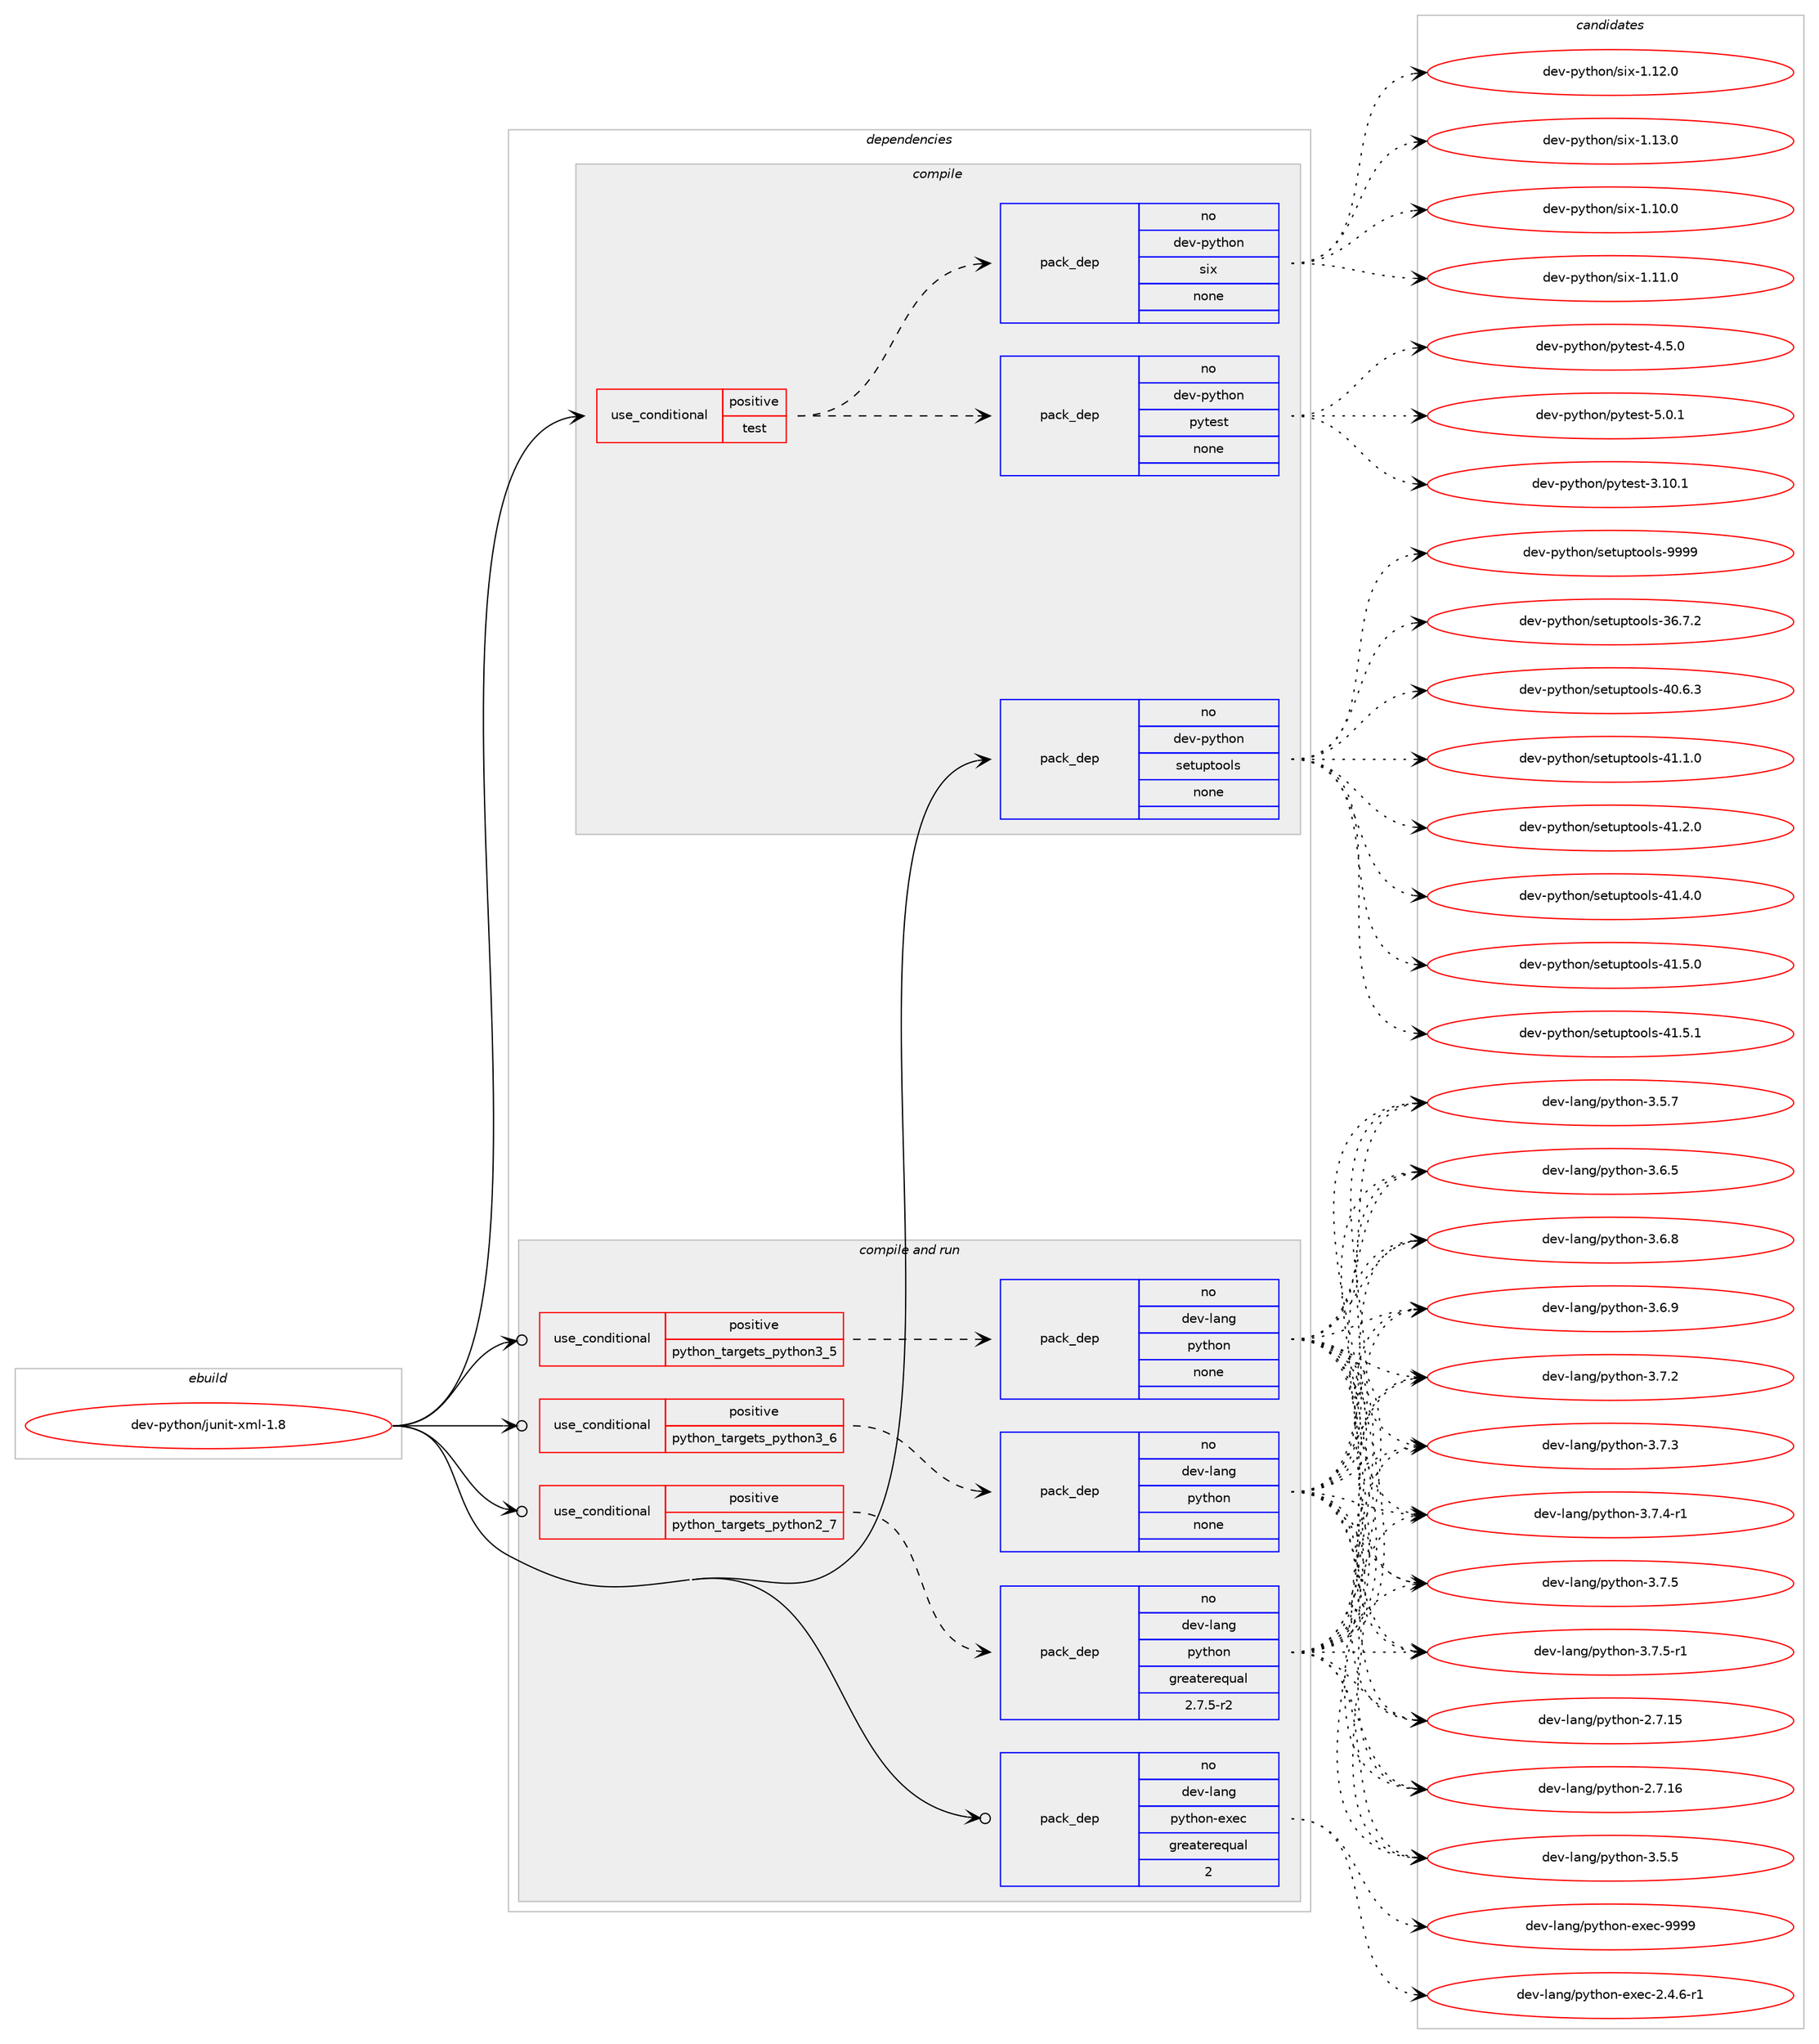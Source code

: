 digraph prolog {

# *************
# Graph options
# *************

newrank=true;
concentrate=true;
compound=true;
graph [rankdir=LR,fontname=Helvetica,fontsize=10,ranksep=1.5];#, ranksep=2.5, nodesep=0.2];
edge  [arrowhead=vee];
node  [fontname=Helvetica,fontsize=10];

# **********
# The ebuild
# **********

subgraph cluster_leftcol {
color=gray;
rank=same;
label=<<i>ebuild</i>>;
id [label="dev-python/junit-xml-1.8", color=red, width=4, href="../dev-python/junit-xml-1.8.svg"];
}

# ****************
# The dependencies
# ****************

subgraph cluster_midcol {
color=gray;
label=<<i>dependencies</i>>;
subgraph cluster_compile {
fillcolor="#eeeeee";
style=filled;
label=<<i>compile</i>>;
subgraph cond141622 {
dependency611763 [label=<<TABLE BORDER="0" CELLBORDER="1" CELLSPACING="0" CELLPADDING="4"><TR><TD ROWSPAN="3" CELLPADDING="10">use_conditional</TD></TR><TR><TD>positive</TD></TR><TR><TD>test</TD></TR></TABLE>>, shape=none, color=red];
subgraph pack458338 {
dependency611764 [label=<<TABLE BORDER="0" CELLBORDER="1" CELLSPACING="0" CELLPADDING="4" WIDTH="220"><TR><TD ROWSPAN="6" CELLPADDING="30">pack_dep</TD></TR><TR><TD WIDTH="110">no</TD></TR><TR><TD>dev-python</TD></TR><TR><TD>pytest</TD></TR><TR><TD>none</TD></TR><TR><TD></TD></TR></TABLE>>, shape=none, color=blue];
}
dependency611763:e -> dependency611764:w [weight=20,style="dashed",arrowhead="vee"];
subgraph pack458339 {
dependency611765 [label=<<TABLE BORDER="0" CELLBORDER="1" CELLSPACING="0" CELLPADDING="4" WIDTH="220"><TR><TD ROWSPAN="6" CELLPADDING="30">pack_dep</TD></TR><TR><TD WIDTH="110">no</TD></TR><TR><TD>dev-python</TD></TR><TR><TD>six</TD></TR><TR><TD>none</TD></TR><TR><TD></TD></TR></TABLE>>, shape=none, color=blue];
}
dependency611763:e -> dependency611765:w [weight=20,style="dashed",arrowhead="vee"];
}
id:e -> dependency611763:w [weight=20,style="solid",arrowhead="vee"];
subgraph pack458340 {
dependency611766 [label=<<TABLE BORDER="0" CELLBORDER="1" CELLSPACING="0" CELLPADDING="4" WIDTH="220"><TR><TD ROWSPAN="6" CELLPADDING="30">pack_dep</TD></TR><TR><TD WIDTH="110">no</TD></TR><TR><TD>dev-python</TD></TR><TR><TD>setuptools</TD></TR><TR><TD>none</TD></TR><TR><TD></TD></TR></TABLE>>, shape=none, color=blue];
}
id:e -> dependency611766:w [weight=20,style="solid",arrowhead="vee"];
}
subgraph cluster_compileandrun {
fillcolor="#eeeeee";
style=filled;
label=<<i>compile and run</i>>;
subgraph cond141623 {
dependency611767 [label=<<TABLE BORDER="0" CELLBORDER="1" CELLSPACING="0" CELLPADDING="4"><TR><TD ROWSPAN="3" CELLPADDING="10">use_conditional</TD></TR><TR><TD>positive</TD></TR><TR><TD>python_targets_python2_7</TD></TR></TABLE>>, shape=none, color=red];
subgraph pack458341 {
dependency611768 [label=<<TABLE BORDER="0" CELLBORDER="1" CELLSPACING="0" CELLPADDING="4" WIDTH="220"><TR><TD ROWSPAN="6" CELLPADDING="30">pack_dep</TD></TR><TR><TD WIDTH="110">no</TD></TR><TR><TD>dev-lang</TD></TR><TR><TD>python</TD></TR><TR><TD>greaterequal</TD></TR><TR><TD>2.7.5-r2</TD></TR></TABLE>>, shape=none, color=blue];
}
dependency611767:e -> dependency611768:w [weight=20,style="dashed",arrowhead="vee"];
}
id:e -> dependency611767:w [weight=20,style="solid",arrowhead="odotvee"];
subgraph cond141624 {
dependency611769 [label=<<TABLE BORDER="0" CELLBORDER="1" CELLSPACING="0" CELLPADDING="4"><TR><TD ROWSPAN="3" CELLPADDING="10">use_conditional</TD></TR><TR><TD>positive</TD></TR><TR><TD>python_targets_python3_5</TD></TR></TABLE>>, shape=none, color=red];
subgraph pack458342 {
dependency611770 [label=<<TABLE BORDER="0" CELLBORDER="1" CELLSPACING="0" CELLPADDING="4" WIDTH="220"><TR><TD ROWSPAN="6" CELLPADDING="30">pack_dep</TD></TR><TR><TD WIDTH="110">no</TD></TR><TR><TD>dev-lang</TD></TR><TR><TD>python</TD></TR><TR><TD>none</TD></TR><TR><TD></TD></TR></TABLE>>, shape=none, color=blue];
}
dependency611769:e -> dependency611770:w [weight=20,style="dashed",arrowhead="vee"];
}
id:e -> dependency611769:w [weight=20,style="solid",arrowhead="odotvee"];
subgraph cond141625 {
dependency611771 [label=<<TABLE BORDER="0" CELLBORDER="1" CELLSPACING="0" CELLPADDING="4"><TR><TD ROWSPAN="3" CELLPADDING="10">use_conditional</TD></TR><TR><TD>positive</TD></TR><TR><TD>python_targets_python3_6</TD></TR></TABLE>>, shape=none, color=red];
subgraph pack458343 {
dependency611772 [label=<<TABLE BORDER="0" CELLBORDER="1" CELLSPACING="0" CELLPADDING="4" WIDTH="220"><TR><TD ROWSPAN="6" CELLPADDING="30">pack_dep</TD></TR><TR><TD WIDTH="110">no</TD></TR><TR><TD>dev-lang</TD></TR><TR><TD>python</TD></TR><TR><TD>none</TD></TR><TR><TD></TD></TR></TABLE>>, shape=none, color=blue];
}
dependency611771:e -> dependency611772:w [weight=20,style="dashed",arrowhead="vee"];
}
id:e -> dependency611771:w [weight=20,style="solid",arrowhead="odotvee"];
subgraph pack458344 {
dependency611773 [label=<<TABLE BORDER="0" CELLBORDER="1" CELLSPACING="0" CELLPADDING="4" WIDTH="220"><TR><TD ROWSPAN="6" CELLPADDING="30">pack_dep</TD></TR><TR><TD WIDTH="110">no</TD></TR><TR><TD>dev-lang</TD></TR><TR><TD>python-exec</TD></TR><TR><TD>greaterequal</TD></TR><TR><TD>2</TD></TR></TABLE>>, shape=none, color=blue];
}
id:e -> dependency611773:w [weight=20,style="solid",arrowhead="odotvee"];
}
subgraph cluster_run {
fillcolor="#eeeeee";
style=filled;
label=<<i>run</i>>;
}
}

# **************
# The candidates
# **************

subgraph cluster_choices {
rank=same;
color=gray;
label=<<i>candidates</i>>;

subgraph choice458338 {
color=black;
nodesep=1;
choice100101118451121211161041111104711212111610111511645514649484649 [label="dev-python/pytest-3.10.1", color=red, width=4,href="../dev-python/pytest-3.10.1.svg"];
choice1001011184511212111610411111047112121116101115116455246534648 [label="dev-python/pytest-4.5.0", color=red, width=4,href="../dev-python/pytest-4.5.0.svg"];
choice1001011184511212111610411111047112121116101115116455346484649 [label="dev-python/pytest-5.0.1", color=red, width=4,href="../dev-python/pytest-5.0.1.svg"];
dependency611764:e -> choice100101118451121211161041111104711212111610111511645514649484649:w [style=dotted,weight="100"];
dependency611764:e -> choice1001011184511212111610411111047112121116101115116455246534648:w [style=dotted,weight="100"];
dependency611764:e -> choice1001011184511212111610411111047112121116101115116455346484649:w [style=dotted,weight="100"];
}
subgraph choice458339 {
color=black;
nodesep=1;
choice100101118451121211161041111104711510512045494649484648 [label="dev-python/six-1.10.0", color=red, width=4,href="../dev-python/six-1.10.0.svg"];
choice100101118451121211161041111104711510512045494649494648 [label="dev-python/six-1.11.0", color=red, width=4,href="../dev-python/six-1.11.0.svg"];
choice100101118451121211161041111104711510512045494649504648 [label="dev-python/six-1.12.0", color=red, width=4,href="../dev-python/six-1.12.0.svg"];
choice100101118451121211161041111104711510512045494649514648 [label="dev-python/six-1.13.0", color=red, width=4,href="../dev-python/six-1.13.0.svg"];
dependency611765:e -> choice100101118451121211161041111104711510512045494649484648:w [style=dotted,weight="100"];
dependency611765:e -> choice100101118451121211161041111104711510512045494649494648:w [style=dotted,weight="100"];
dependency611765:e -> choice100101118451121211161041111104711510512045494649504648:w [style=dotted,weight="100"];
dependency611765:e -> choice100101118451121211161041111104711510512045494649514648:w [style=dotted,weight="100"];
}
subgraph choice458340 {
color=black;
nodesep=1;
choice100101118451121211161041111104711510111611711211611111110811545515446554650 [label="dev-python/setuptools-36.7.2", color=red, width=4,href="../dev-python/setuptools-36.7.2.svg"];
choice100101118451121211161041111104711510111611711211611111110811545524846544651 [label="dev-python/setuptools-40.6.3", color=red, width=4,href="../dev-python/setuptools-40.6.3.svg"];
choice100101118451121211161041111104711510111611711211611111110811545524946494648 [label="dev-python/setuptools-41.1.0", color=red, width=4,href="../dev-python/setuptools-41.1.0.svg"];
choice100101118451121211161041111104711510111611711211611111110811545524946504648 [label="dev-python/setuptools-41.2.0", color=red, width=4,href="../dev-python/setuptools-41.2.0.svg"];
choice100101118451121211161041111104711510111611711211611111110811545524946524648 [label="dev-python/setuptools-41.4.0", color=red, width=4,href="../dev-python/setuptools-41.4.0.svg"];
choice100101118451121211161041111104711510111611711211611111110811545524946534648 [label="dev-python/setuptools-41.5.0", color=red, width=4,href="../dev-python/setuptools-41.5.0.svg"];
choice100101118451121211161041111104711510111611711211611111110811545524946534649 [label="dev-python/setuptools-41.5.1", color=red, width=4,href="../dev-python/setuptools-41.5.1.svg"];
choice10010111845112121116104111110471151011161171121161111111081154557575757 [label="dev-python/setuptools-9999", color=red, width=4,href="../dev-python/setuptools-9999.svg"];
dependency611766:e -> choice100101118451121211161041111104711510111611711211611111110811545515446554650:w [style=dotted,weight="100"];
dependency611766:e -> choice100101118451121211161041111104711510111611711211611111110811545524846544651:w [style=dotted,weight="100"];
dependency611766:e -> choice100101118451121211161041111104711510111611711211611111110811545524946494648:w [style=dotted,weight="100"];
dependency611766:e -> choice100101118451121211161041111104711510111611711211611111110811545524946504648:w [style=dotted,weight="100"];
dependency611766:e -> choice100101118451121211161041111104711510111611711211611111110811545524946524648:w [style=dotted,weight="100"];
dependency611766:e -> choice100101118451121211161041111104711510111611711211611111110811545524946534648:w [style=dotted,weight="100"];
dependency611766:e -> choice100101118451121211161041111104711510111611711211611111110811545524946534649:w [style=dotted,weight="100"];
dependency611766:e -> choice10010111845112121116104111110471151011161171121161111111081154557575757:w [style=dotted,weight="100"];
}
subgraph choice458341 {
color=black;
nodesep=1;
choice10010111845108971101034711212111610411111045504655464953 [label="dev-lang/python-2.7.15", color=red, width=4,href="../dev-lang/python-2.7.15.svg"];
choice10010111845108971101034711212111610411111045504655464954 [label="dev-lang/python-2.7.16", color=red, width=4,href="../dev-lang/python-2.7.16.svg"];
choice100101118451089711010347112121116104111110455146534653 [label="dev-lang/python-3.5.5", color=red, width=4,href="../dev-lang/python-3.5.5.svg"];
choice100101118451089711010347112121116104111110455146534655 [label="dev-lang/python-3.5.7", color=red, width=4,href="../dev-lang/python-3.5.7.svg"];
choice100101118451089711010347112121116104111110455146544653 [label="dev-lang/python-3.6.5", color=red, width=4,href="../dev-lang/python-3.6.5.svg"];
choice100101118451089711010347112121116104111110455146544656 [label="dev-lang/python-3.6.8", color=red, width=4,href="../dev-lang/python-3.6.8.svg"];
choice100101118451089711010347112121116104111110455146544657 [label="dev-lang/python-3.6.9", color=red, width=4,href="../dev-lang/python-3.6.9.svg"];
choice100101118451089711010347112121116104111110455146554650 [label="dev-lang/python-3.7.2", color=red, width=4,href="../dev-lang/python-3.7.2.svg"];
choice100101118451089711010347112121116104111110455146554651 [label="dev-lang/python-3.7.3", color=red, width=4,href="../dev-lang/python-3.7.3.svg"];
choice1001011184510897110103471121211161041111104551465546524511449 [label="dev-lang/python-3.7.4-r1", color=red, width=4,href="../dev-lang/python-3.7.4-r1.svg"];
choice100101118451089711010347112121116104111110455146554653 [label="dev-lang/python-3.7.5", color=red, width=4,href="../dev-lang/python-3.7.5.svg"];
choice1001011184510897110103471121211161041111104551465546534511449 [label="dev-lang/python-3.7.5-r1", color=red, width=4,href="../dev-lang/python-3.7.5-r1.svg"];
dependency611768:e -> choice10010111845108971101034711212111610411111045504655464953:w [style=dotted,weight="100"];
dependency611768:e -> choice10010111845108971101034711212111610411111045504655464954:w [style=dotted,weight="100"];
dependency611768:e -> choice100101118451089711010347112121116104111110455146534653:w [style=dotted,weight="100"];
dependency611768:e -> choice100101118451089711010347112121116104111110455146534655:w [style=dotted,weight="100"];
dependency611768:e -> choice100101118451089711010347112121116104111110455146544653:w [style=dotted,weight="100"];
dependency611768:e -> choice100101118451089711010347112121116104111110455146544656:w [style=dotted,weight="100"];
dependency611768:e -> choice100101118451089711010347112121116104111110455146544657:w [style=dotted,weight="100"];
dependency611768:e -> choice100101118451089711010347112121116104111110455146554650:w [style=dotted,weight="100"];
dependency611768:e -> choice100101118451089711010347112121116104111110455146554651:w [style=dotted,weight="100"];
dependency611768:e -> choice1001011184510897110103471121211161041111104551465546524511449:w [style=dotted,weight="100"];
dependency611768:e -> choice100101118451089711010347112121116104111110455146554653:w [style=dotted,weight="100"];
dependency611768:e -> choice1001011184510897110103471121211161041111104551465546534511449:w [style=dotted,weight="100"];
}
subgraph choice458342 {
color=black;
nodesep=1;
choice10010111845108971101034711212111610411111045504655464953 [label="dev-lang/python-2.7.15", color=red, width=4,href="../dev-lang/python-2.7.15.svg"];
choice10010111845108971101034711212111610411111045504655464954 [label="dev-lang/python-2.7.16", color=red, width=4,href="../dev-lang/python-2.7.16.svg"];
choice100101118451089711010347112121116104111110455146534653 [label="dev-lang/python-3.5.5", color=red, width=4,href="../dev-lang/python-3.5.5.svg"];
choice100101118451089711010347112121116104111110455146534655 [label="dev-lang/python-3.5.7", color=red, width=4,href="../dev-lang/python-3.5.7.svg"];
choice100101118451089711010347112121116104111110455146544653 [label="dev-lang/python-3.6.5", color=red, width=4,href="../dev-lang/python-3.6.5.svg"];
choice100101118451089711010347112121116104111110455146544656 [label="dev-lang/python-3.6.8", color=red, width=4,href="../dev-lang/python-3.6.8.svg"];
choice100101118451089711010347112121116104111110455146544657 [label="dev-lang/python-3.6.9", color=red, width=4,href="../dev-lang/python-3.6.9.svg"];
choice100101118451089711010347112121116104111110455146554650 [label="dev-lang/python-3.7.2", color=red, width=4,href="../dev-lang/python-3.7.2.svg"];
choice100101118451089711010347112121116104111110455146554651 [label="dev-lang/python-3.7.3", color=red, width=4,href="../dev-lang/python-3.7.3.svg"];
choice1001011184510897110103471121211161041111104551465546524511449 [label="dev-lang/python-3.7.4-r1", color=red, width=4,href="../dev-lang/python-3.7.4-r1.svg"];
choice100101118451089711010347112121116104111110455146554653 [label="dev-lang/python-3.7.5", color=red, width=4,href="../dev-lang/python-3.7.5.svg"];
choice1001011184510897110103471121211161041111104551465546534511449 [label="dev-lang/python-3.7.5-r1", color=red, width=4,href="../dev-lang/python-3.7.5-r1.svg"];
dependency611770:e -> choice10010111845108971101034711212111610411111045504655464953:w [style=dotted,weight="100"];
dependency611770:e -> choice10010111845108971101034711212111610411111045504655464954:w [style=dotted,weight="100"];
dependency611770:e -> choice100101118451089711010347112121116104111110455146534653:w [style=dotted,weight="100"];
dependency611770:e -> choice100101118451089711010347112121116104111110455146534655:w [style=dotted,weight="100"];
dependency611770:e -> choice100101118451089711010347112121116104111110455146544653:w [style=dotted,weight="100"];
dependency611770:e -> choice100101118451089711010347112121116104111110455146544656:w [style=dotted,weight="100"];
dependency611770:e -> choice100101118451089711010347112121116104111110455146544657:w [style=dotted,weight="100"];
dependency611770:e -> choice100101118451089711010347112121116104111110455146554650:w [style=dotted,weight="100"];
dependency611770:e -> choice100101118451089711010347112121116104111110455146554651:w [style=dotted,weight="100"];
dependency611770:e -> choice1001011184510897110103471121211161041111104551465546524511449:w [style=dotted,weight="100"];
dependency611770:e -> choice100101118451089711010347112121116104111110455146554653:w [style=dotted,weight="100"];
dependency611770:e -> choice1001011184510897110103471121211161041111104551465546534511449:w [style=dotted,weight="100"];
}
subgraph choice458343 {
color=black;
nodesep=1;
choice10010111845108971101034711212111610411111045504655464953 [label="dev-lang/python-2.7.15", color=red, width=4,href="../dev-lang/python-2.7.15.svg"];
choice10010111845108971101034711212111610411111045504655464954 [label="dev-lang/python-2.7.16", color=red, width=4,href="../dev-lang/python-2.7.16.svg"];
choice100101118451089711010347112121116104111110455146534653 [label="dev-lang/python-3.5.5", color=red, width=4,href="../dev-lang/python-3.5.5.svg"];
choice100101118451089711010347112121116104111110455146534655 [label="dev-lang/python-3.5.7", color=red, width=4,href="../dev-lang/python-3.5.7.svg"];
choice100101118451089711010347112121116104111110455146544653 [label="dev-lang/python-3.6.5", color=red, width=4,href="../dev-lang/python-3.6.5.svg"];
choice100101118451089711010347112121116104111110455146544656 [label="dev-lang/python-3.6.8", color=red, width=4,href="../dev-lang/python-3.6.8.svg"];
choice100101118451089711010347112121116104111110455146544657 [label="dev-lang/python-3.6.9", color=red, width=4,href="../dev-lang/python-3.6.9.svg"];
choice100101118451089711010347112121116104111110455146554650 [label="dev-lang/python-3.7.2", color=red, width=4,href="../dev-lang/python-3.7.2.svg"];
choice100101118451089711010347112121116104111110455146554651 [label="dev-lang/python-3.7.3", color=red, width=4,href="../dev-lang/python-3.7.3.svg"];
choice1001011184510897110103471121211161041111104551465546524511449 [label="dev-lang/python-3.7.4-r1", color=red, width=4,href="../dev-lang/python-3.7.4-r1.svg"];
choice100101118451089711010347112121116104111110455146554653 [label="dev-lang/python-3.7.5", color=red, width=4,href="../dev-lang/python-3.7.5.svg"];
choice1001011184510897110103471121211161041111104551465546534511449 [label="dev-lang/python-3.7.5-r1", color=red, width=4,href="../dev-lang/python-3.7.5-r1.svg"];
dependency611772:e -> choice10010111845108971101034711212111610411111045504655464953:w [style=dotted,weight="100"];
dependency611772:e -> choice10010111845108971101034711212111610411111045504655464954:w [style=dotted,weight="100"];
dependency611772:e -> choice100101118451089711010347112121116104111110455146534653:w [style=dotted,weight="100"];
dependency611772:e -> choice100101118451089711010347112121116104111110455146534655:w [style=dotted,weight="100"];
dependency611772:e -> choice100101118451089711010347112121116104111110455146544653:w [style=dotted,weight="100"];
dependency611772:e -> choice100101118451089711010347112121116104111110455146544656:w [style=dotted,weight="100"];
dependency611772:e -> choice100101118451089711010347112121116104111110455146544657:w [style=dotted,weight="100"];
dependency611772:e -> choice100101118451089711010347112121116104111110455146554650:w [style=dotted,weight="100"];
dependency611772:e -> choice100101118451089711010347112121116104111110455146554651:w [style=dotted,weight="100"];
dependency611772:e -> choice1001011184510897110103471121211161041111104551465546524511449:w [style=dotted,weight="100"];
dependency611772:e -> choice100101118451089711010347112121116104111110455146554653:w [style=dotted,weight="100"];
dependency611772:e -> choice1001011184510897110103471121211161041111104551465546534511449:w [style=dotted,weight="100"];
}
subgraph choice458344 {
color=black;
nodesep=1;
choice10010111845108971101034711212111610411111045101120101994550465246544511449 [label="dev-lang/python-exec-2.4.6-r1", color=red, width=4,href="../dev-lang/python-exec-2.4.6-r1.svg"];
choice10010111845108971101034711212111610411111045101120101994557575757 [label="dev-lang/python-exec-9999", color=red, width=4,href="../dev-lang/python-exec-9999.svg"];
dependency611773:e -> choice10010111845108971101034711212111610411111045101120101994550465246544511449:w [style=dotted,weight="100"];
dependency611773:e -> choice10010111845108971101034711212111610411111045101120101994557575757:w [style=dotted,weight="100"];
}
}

}
